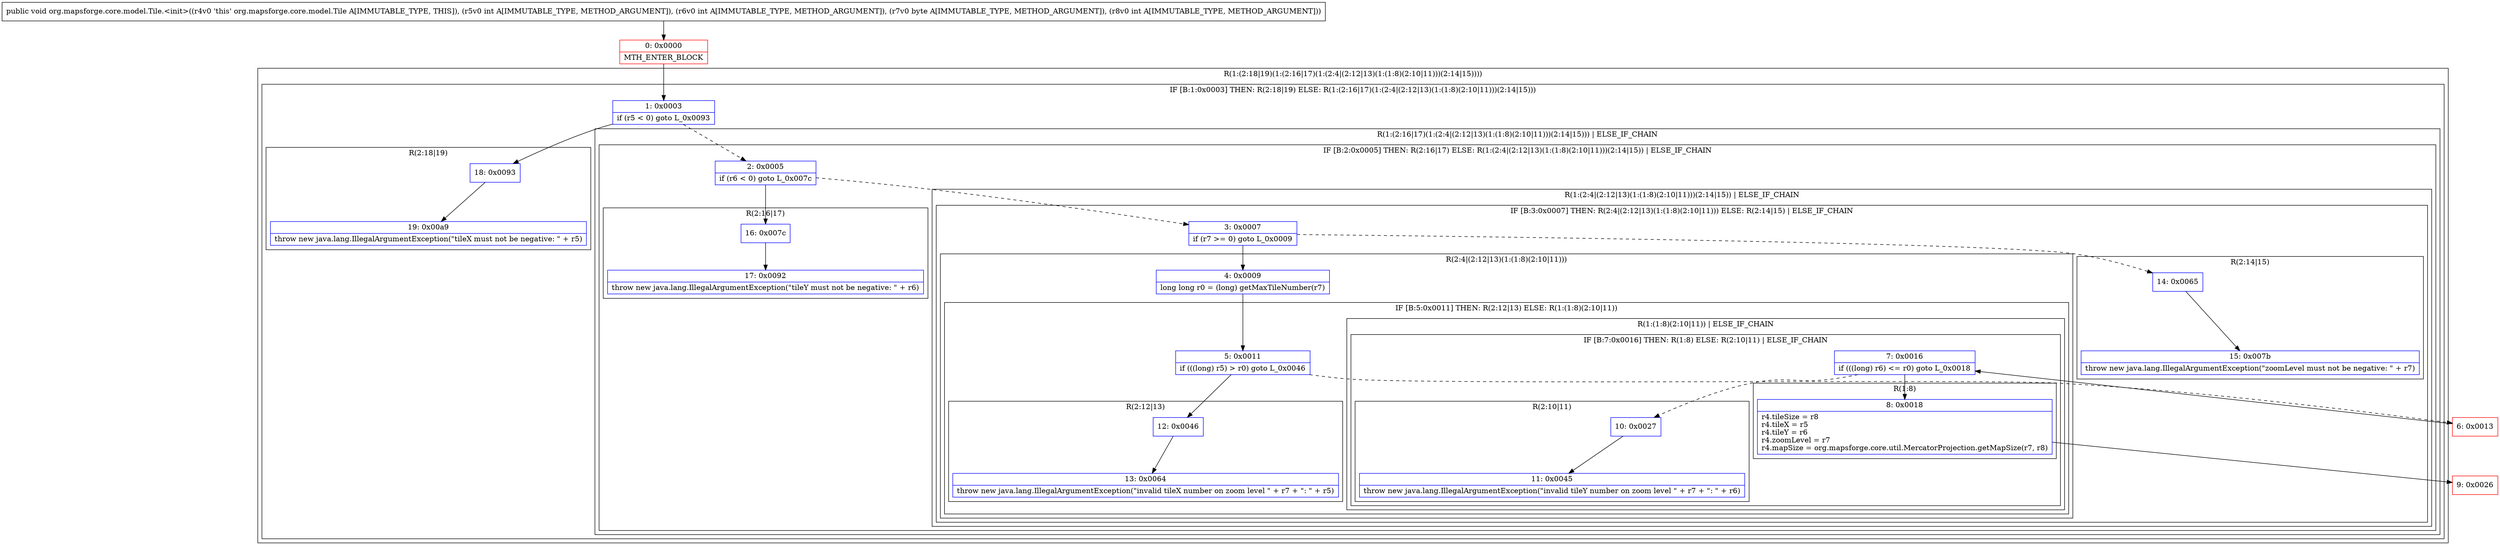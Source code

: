 digraph "CFG fororg.mapsforge.core.model.Tile.\<init\>(IIBI)V" {
subgraph cluster_Region_2088126580 {
label = "R(1:(2:18|19)(1:(2:16|17)(1:(2:4|(2:12|13)(1:(1:8)(2:10|11)))(2:14|15))))";
node [shape=record,color=blue];
subgraph cluster_IfRegion_1227018161 {
label = "IF [B:1:0x0003] THEN: R(2:18|19) ELSE: R(1:(2:16|17)(1:(2:4|(2:12|13)(1:(1:8)(2:10|11)))(2:14|15)))";
node [shape=record,color=blue];
Node_1 [shape=record,label="{1\:\ 0x0003|if (r5 \< 0) goto L_0x0093\l}"];
subgraph cluster_Region_1170012394 {
label = "R(2:18|19)";
node [shape=record,color=blue];
Node_18 [shape=record,label="{18\:\ 0x0093}"];
Node_19 [shape=record,label="{19\:\ 0x00a9|throw new java.lang.IllegalArgumentException(\"tileX must not be negative: \" + r5)\l}"];
}
subgraph cluster_Region_245476830 {
label = "R(1:(2:16|17)(1:(2:4|(2:12|13)(1:(1:8)(2:10|11)))(2:14|15))) | ELSE_IF_CHAIN\l";
node [shape=record,color=blue];
subgraph cluster_IfRegion_1088057750 {
label = "IF [B:2:0x0005] THEN: R(2:16|17) ELSE: R(1:(2:4|(2:12|13)(1:(1:8)(2:10|11)))(2:14|15)) | ELSE_IF_CHAIN\l";
node [shape=record,color=blue];
Node_2 [shape=record,label="{2\:\ 0x0005|if (r6 \< 0) goto L_0x007c\l}"];
subgraph cluster_Region_526016891 {
label = "R(2:16|17)";
node [shape=record,color=blue];
Node_16 [shape=record,label="{16\:\ 0x007c}"];
Node_17 [shape=record,label="{17\:\ 0x0092|throw new java.lang.IllegalArgumentException(\"tileY must not be negative: \" + r6)\l}"];
}
subgraph cluster_Region_1032036818 {
label = "R(1:(2:4|(2:12|13)(1:(1:8)(2:10|11)))(2:14|15)) | ELSE_IF_CHAIN\l";
node [shape=record,color=blue];
subgraph cluster_IfRegion_1045378273 {
label = "IF [B:3:0x0007] THEN: R(2:4|(2:12|13)(1:(1:8)(2:10|11))) ELSE: R(2:14|15) | ELSE_IF_CHAIN\l";
node [shape=record,color=blue];
Node_3 [shape=record,label="{3\:\ 0x0007|if (r7 \>= 0) goto L_0x0009\l}"];
subgraph cluster_Region_99415880 {
label = "R(2:4|(2:12|13)(1:(1:8)(2:10|11)))";
node [shape=record,color=blue];
Node_4 [shape=record,label="{4\:\ 0x0009|long long r0 = (long) getMaxTileNumber(r7)\l}"];
subgraph cluster_IfRegion_1088800784 {
label = "IF [B:5:0x0011] THEN: R(2:12|13) ELSE: R(1:(1:8)(2:10|11))";
node [shape=record,color=blue];
Node_5 [shape=record,label="{5\:\ 0x0011|if (((long) r5) \> r0) goto L_0x0046\l}"];
subgraph cluster_Region_764060799 {
label = "R(2:12|13)";
node [shape=record,color=blue];
Node_12 [shape=record,label="{12\:\ 0x0046}"];
Node_13 [shape=record,label="{13\:\ 0x0064|throw new java.lang.IllegalArgumentException(\"invalid tileX number on zoom level \" + r7 + \": \" + r5)\l}"];
}
subgraph cluster_Region_1637308684 {
label = "R(1:(1:8)(2:10|11)) | ELSE_IF_CHAIN\l";
node [shape=record,color=blue];
subgraph cluster_IfRegion_994096068 {
label = "IF [B:7:0x0016] THEN: R(1:8) ELSE: R(2:10|11) | ELSE_IF_CHAIN\l";
node [shape=record,color=blue];
Node_7 [shape=record,label="{7\:\ 0x0016|if (((long) r6) \<= r0) goto L_0x0018\l}"];
subgraph cluster_Region_1094384093 {
label = "R(1:8)";
node [shape=record,color=blue];
Node_8 [shape=record,label="{8\:\ 0x0018|r4.tileSize = r8\lr4.tileX = r5\lr4.tileY = r6\lr4.zoomLevel = r7\lr4.mapSize = org.mapsforge.core.util.MercatorProjection.getMapSize(r7, r8)\l}"];
}
subgraph cluster_Region_110441767 {
label = "R(2:10|11)";
node [shape=record,color=blue];
Node_10 [shape=record,label="{10\:\ 0x0027}"];
Node_11 [shape=record,label="{11\:\ 0x0045|throw new java.lang.IllegalArgumentException(\"invalid tileY number on zoom level \" + r7 + \": \" + r6)\l}"];
}
}
}
}
}
subgraph cluster_Region_2126827734 {
label = "R(2:14|15)";
node [shape=record,color=blue];
Node_14 [shape=record,label="{14\:\ 0x0065}"];
Node_15 [shape=record,label="{15\:\ 0x007b|throw new java.lang.IllegalArgumentException(\"zoomLevel must not be negative: \" + r7)\l}"];
}
}
}
}
}
}
}
Node_0 [shape=record,color=red,label="{0\:\ 0x0000|MTH_ENTER_BLOCK\l}"];
Node_6 [shape=record,color=red,label="{6\:\ 0x0013}"];
Node_9 [shape=record,color=red,label="{9\:\ 0x0026}"];
MethodNode[shape=record,label="{public void org.mapsforge.core.model.Tile.\<init\>((r4v0 'this' org.mapsforge.core.model.Tile A[IMMUTABLE_TYPE, THIS]), (r5v0 int A[IMMUTABLE_TYPE, METHOD_ARGUMENT]), (r6v0 int A[IMMUTABLE_TYPE, METHOD_ARGUMENT]), (r7v0 byte A[IMMUTABLE_TYPE, METHOD_ARGUMENT]), (r8v0 int A[IMMUTABLE_TYPE, METHOD_ARGUMENT])) }"];
MethodNode -> Node_0;
Node_1 -> Node_2[style=dashed];
Node_1 -> Node_18;
Node_18 -> Node_19;
Node_2 -> Node_3[style=dashed];
Node_2 -> Node_16;
Node_16 -> Node_17;
Node_3 -> Node_4;
Node_3 -> Node_14[style=dashed];
Node_4 -> Node_5;
Node_5 -> Node_6[style=dashed];
Node_5 -> Node_12;
Node_12 -> Node_13;
Node_7 -> Node_8;
Node_7 -> Node_10[style=dashed];
Node_8 -> Node_9;
Node_10 -> Node_11;
Node_14 -> Node_15;
Node_0 -> Node_1;
Node_6 -> Node_7;
}

